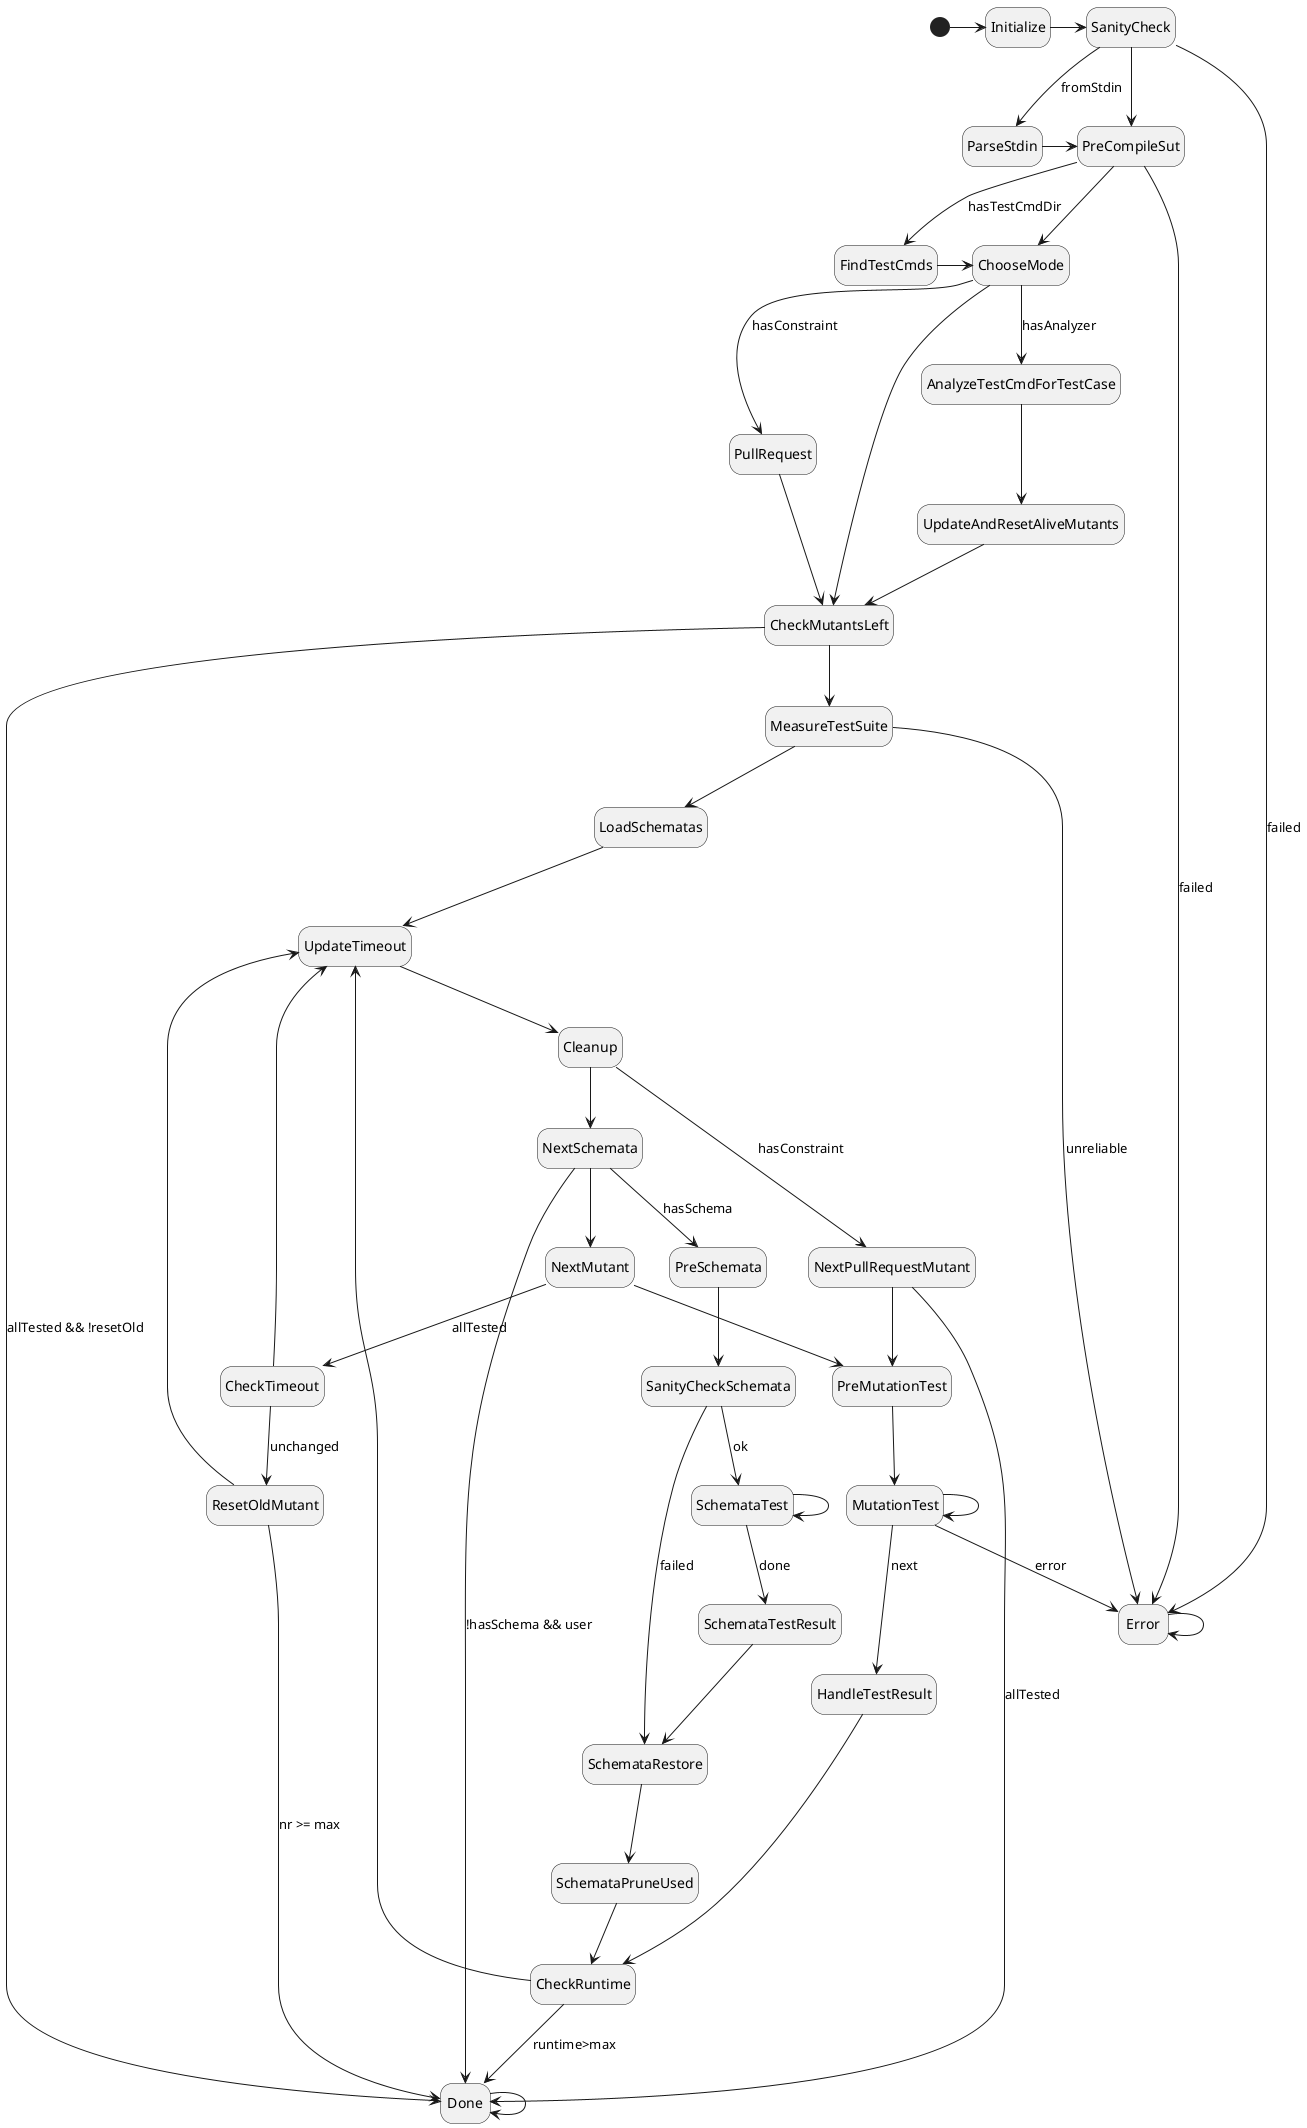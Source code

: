 @startuml
hide empty description

[*] -> Initialize

Initialize -> SanityCheck

SanityCheck --> Error : failed
SanityCheck --> ParseStdin : fromStdin
SanityCheck -> PreCompileSut

ParseStdin -> PreCompileSut

PreCompileSut --> Error : failed
PreCompileSut --> FindTestCmds : hasTestCmdDir
PreCompileSut --> ChooseMode

FindTestCmds -> ChooseMode

ChooseMode --> AnalyzeTestCmdForTestCase : hasAnalyzer
ChooseMode --> PullRequest : hasConstraint
ChooseMode --> CheckMutantsLeft

PullRequest -> CheckMutantsLeft

AnalyzeTestCmdForTestCase --> UpdateAndResetAliveMutants

UpdateAndResetAliveMutants --> CheckMutantsLeft

UpdateTimeout --> Cleanup

Cleanup --> NextSchemata
Cleanup --> NextPullRequestMutant : hasConstraint

CheckMutantsLeft --> Done : allTested && !resetOld
CheckMutantsLeft --> MeasureTestSuite

MeasureTestSuite --> Error : unreliable
MeasureTestSuite --> LoadSchematas

LoadSchematas --> UpdateTimeout

CheckRuntime --> UpdateTimeout
CheckRuntime --> Done : runtime>max

NextPullRequestMutant --> PreMutationTest
NextPullRequestMutant --> Done : allTested

NextSchemata --> PreSchemata : hasSchema
NextSchemata --> Done : !hasSchema && user
NextSchemata --> NextMutant
PreSchemata --> SanityCheckSchemata
SanityCheckSchemata --> SchemataRestore : failed
SanityCheckSchemata --> SchemataTest : ok
SchemataTest --> SchemataTest
SchemataTest --> SchemataTestResult : done
SchemataTestResult --> SchemataRestore
SchemataRestore --> SchemataPruneUsed
SchemataPruneUsed --> CheckRuntime

NextMutant --> CheckTimeout : allTested
NextMutant --> PreMutationTest
PreMutationTest --> MutationTest
MutationTest --> HandleTestResult : next
MutationTest --> Error : error
MutationTest --> MutationTest

HandleTestResult --> CheckRuntime

CheckTimeout --> ResetOldMutant : unchanged
CheckTimeout --> UpdateTimeout

ResetOldMutant --> UpdateTimeout
ResetOldMutant --> Done : nr >= max

Done --> Done

Error --> Error
@enduml
